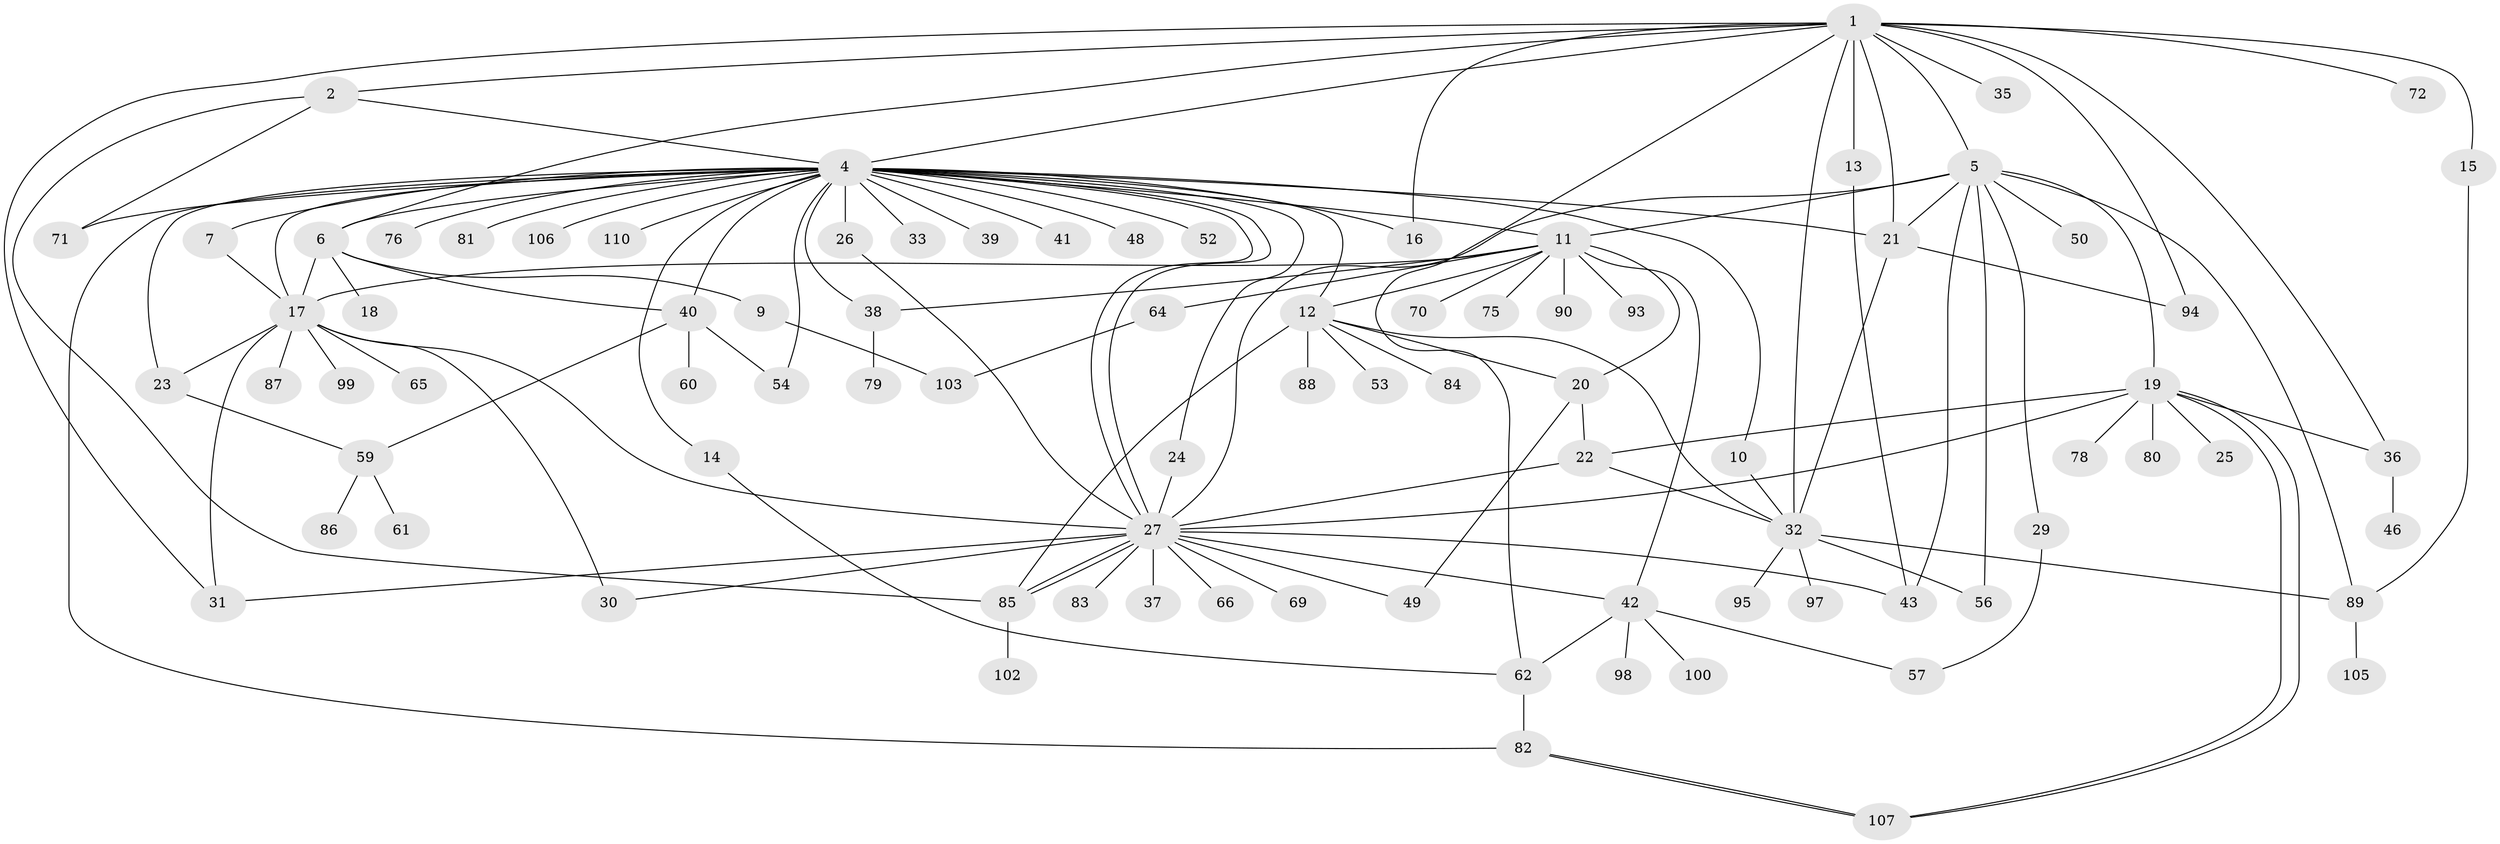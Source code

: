 // Generated by graph-tools (version 1.1) at 2025/23/03/03/25 07:23:55]
// undirected, 87 vertices, 138 edges
graph export_dot {
graph [start="1"]
  node [color=gray90,style=filled];
  1 [super="+3"];
  2 [super="+28"];
  4 [super="+34"];
  5 [super="+8"];
  6 [super="+96"];
  7 [super="+47"];
  9;
  10;
  11 [super="+58"];
  12 [super="+68"];
  13;
  14;
  15;
  16;
  17 [super="+51"];
  18;
  19 [super="+77"];
  20;
  21 [super="+45"];
  22;
  23 [super="+108"];
  24 [super="+63"];
  25;
  26;
  27 [super="+67"];
  29 [super="+73"];
  30 [super="+55"];
  31;
  32 [super="+109"];
  33;
  35;
  36;
  37;
  38 [super="+91"];
  39;
  40 [super="+74"];
  41;
  42 [super="+101"];
  43 [super="+44"];
  46;
  48;
  49;
  50;
  52;
  53;
  54;
  56;
  57;
  59 [super="+111"];
  60;
  61;
  62 [super="+92"];
  64;
  65;
  66;
  69;
  70;
  71;
  72;
  75;
  76;
  78;
  79;
  80;
  81;
  82;
  83;
  84;
  85;
  86;
  87;
  88;
  89;
  90;
  93;
  94 [super="+104"];
  95;
  97;
  98;
  99;
  100;
  102;
  103;
  105;
  106;
  107;
  110;
  1 -- 2;
  1 -- 4;
  1 -- 5;
  1 -- 13;
  1 -- 16;
  1 -- 31;
  1 -- 32;
  1 -- 36;
  1 -- 62;
  1 -- 72;
  1 -- 94;
  1 -- 35;
  1 -- 21;
  1 -- 6;
  1 -- 15;
  2 -- 4;
  2 -- 85;
  2 -- 71;
  4 -- 6;
  4 -- 7;
  4 -- 10;
  4 -- 11 [weight=2];
  4 -- 14;
  4 -- 16;
  4 -- 21 [weight=2];
  4 -- 23;
  4 -- 24;
  4 -- 26 [weight=2];
  4 -- 27;
  4 -- 27;
  4 -- 33;
  4 -- 39;
  4 -- 40;
  4 -- 41;
  4 -- 48;
  4 -- 52;
  4 -- 54;
  4 -- 81 [weight=2];
  4 -- 82;
  4 -- 106;
  4 -- 110;
  4 -- 71;
  4 -- 76;
  4 -- 17;
  4 -- 38;
  4 -- 12;
  5 -- 19;
  5 -- 27;
  5 -- 50;
  5 -- 56;
  5 -- 89;
  5 -- 21;
  5 -- 43;
  5 -- 11;
  5 -- 29;
  6 -- 9;
  6 -- 18;
  6 -- 40;
  6 -- 17;
  7 -- 17;
  9 -- 103;
  10 -- 32;
  11 -- 12;
  11 -- 17;
  11 -- 20;
  11 -- 38;
  11 -- 42;
  11 -- 64;
  11 -- 70;
  11 -- 75;
  11 -- 90;
  11 -- 93;
  12 -- 20;
  12 -- 53;
  12 -- 85;
  12 -- 88;
  12 -- 32;
  12 -- 84;
  13 -- 43;
  14 -- 62;
  15 -- 89;
  17 -- 65;
  17 -- 99;
  17 -- 87;
  17 -- 27;
  17 -- 30;
  17 -- 31;
  17 -- 23;
  19 -- 22;
  19 -- 25;
  19 -- 27;
  19 -- 36;
  19 -- 78;
  19 -- 80;
  19 -- 107;
  19 -- 107;
  20 -- 22;
  20 -- 49;
  21 -- 94 [weight=2];
  21 -- 32;
  22 -- 27;
  22 -- 32;
  23 -- 59;
  24 -- 27;
  26 -- 27;
  27 -- 30;
  27 -- 31;
  27 -- 37;
  27 -- 42;
  27 -- 49;
  27 -- 66;
  27 -- 69;
  27 -- 83;
  27 -- 85;
  27 -- 85;
  27 -- 43;
  29 -- 57;
  32 -- 56;
  32 -- 89;
  32 -- 95;
  32 -- 97;
  36 -- 46;
  38 -- 79;
  40 -- 54;
  40 -- 59;
  40 -- 60;
  42 -- 98;
  42 -- 100;
  42 -- 57;
  42 -- 62;
  59 -- 61;
  59 -- 86;
  62 -- 82 [weight=2];
  64 -- 103;
  82 -- 107;
  82 -- 107;
  85 -- 102;
  89 -- 105;
}
